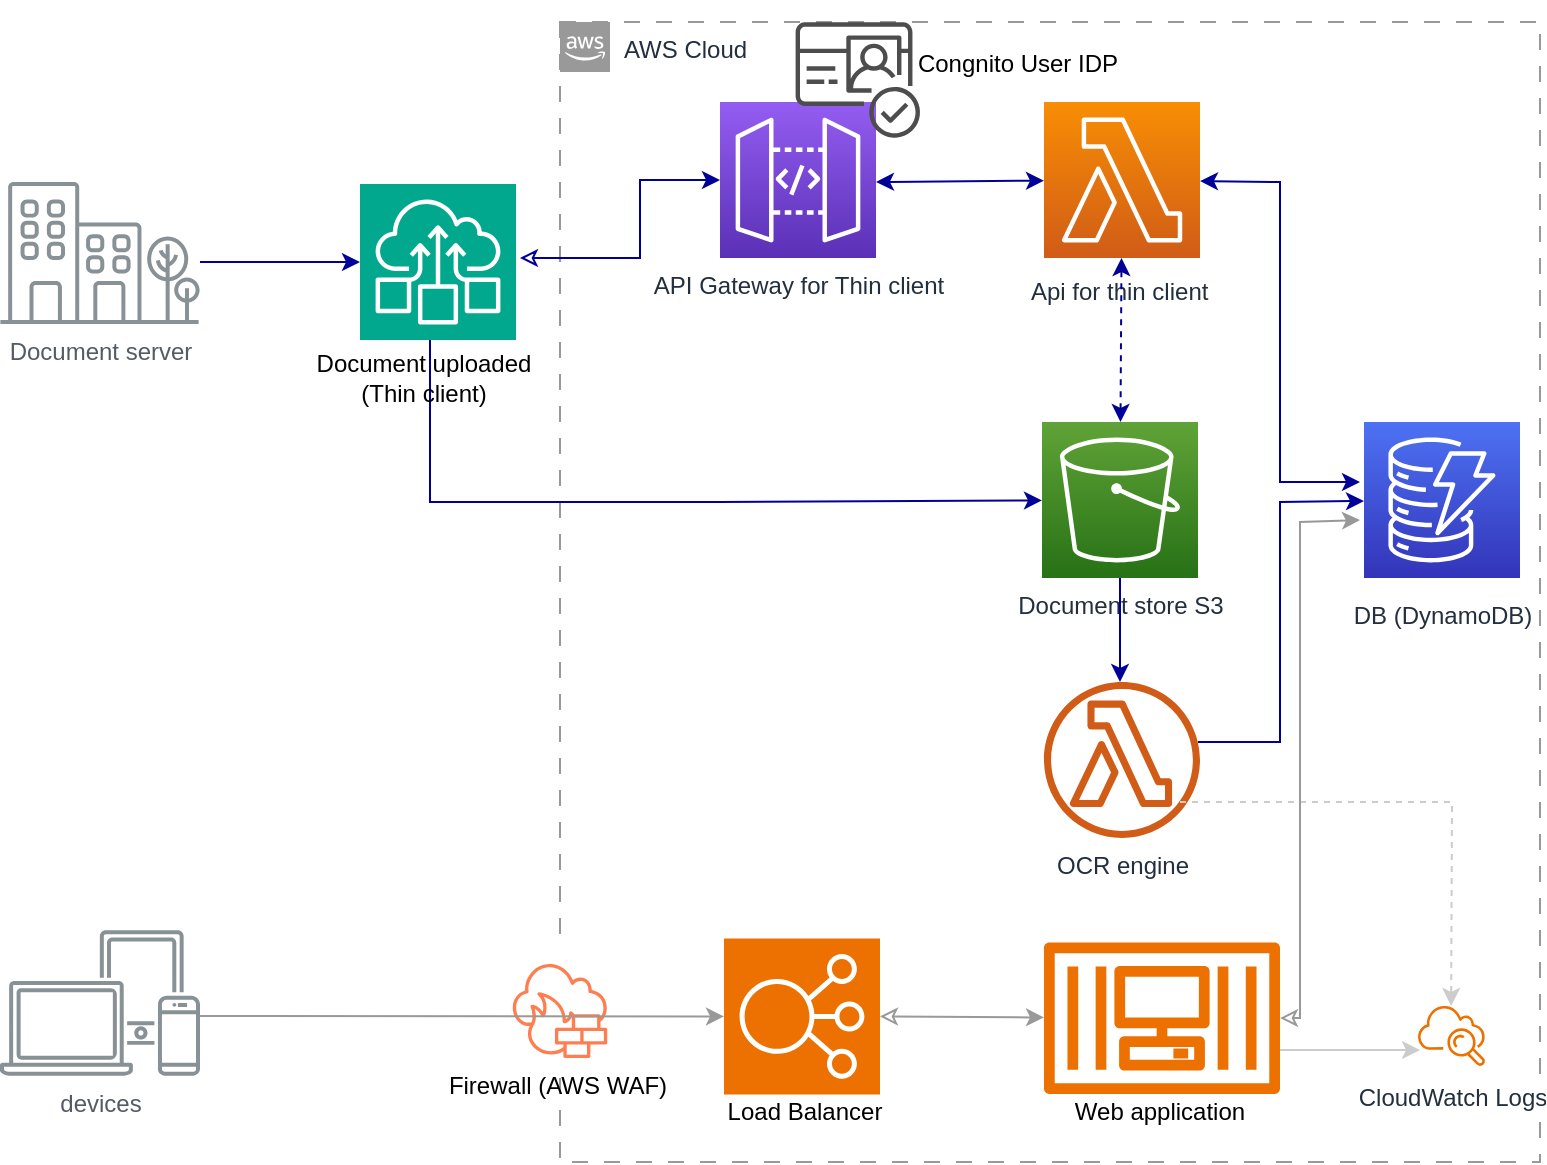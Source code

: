 <mxfile version="26.1.3">
  <diagram id="Vv1NbZEMZsWpCZcSWsKM" name="Page-2">
    <mxGraphModel dx="1050" dy="557" grid="1" gridSize="10" guides="1" tooltips="1" connect="1" arrows="1" fold="1" page="1" pageScale="1" pageWidth="850" pageHeight="1100" math="0" shadow="0">
      <root>
        <mxCell id="0" />
        <mxCell id="1" parent="0" />
        <mxCell id="158pPCrxKKLspClEsifi-2" value="Document server" style="sketch=0;outlineConnect=0;gradientColor=none;fontColor=#545B64;strokeColor=none;fillColor=#879196;dashed=0;verticalLabelPosition=bottom;verticalAlign=top;align=center;html=1;fontSize=12;fontStyle=0;aspect=fixed;shape=mxgraph.aws4.illustration_office_building;pointerEvents=1" vertex="1" parent="1">
          <mxGeometry x="40" y="120" width="100" height="71" as="geometry" />
        </mxCell>
        <mxCell id="158pPCrxKKLspClEsifi-3" value="AWS Cloud" style="points=[[0,0],[0.25,0],[0.5,0],[0.75,0],[1,0],[1,0.25],[1,0.5],[1,0.75],[1,1],[0.75,1],[0.5,1],[0.25,1],[0,1],[0,0.75],[0,0.5],[0,0.25]];outlineConnect=0;gradientColor=none;html=1;whiteSpace=wrap;fontSize=12;fontStyle=0;container=1;pointerEvents=0;collapsible=0;recursiveResize=0;shape=mxgraph.aws4.group;grIcon=mxgraph.aws4.group_aws_cloud_alt;strokeColor=#999999;fillColor=#FFFFFF;verticalAlign=top;align=left;spacingLeft=30;fontColor=#232F3E;dashed=1;dashPattern=8 8;" vertex="1" parent="1">
          <mxGeometry x="320" y="40" width="490" height="570" as="geometry" />
        </mxCell>
        <mxCell id="njyFdUwlN0ClDwQmtPSr-1" value="Api for thin client&amp;nbsp;" style="outlineConnect=0;fontColor=#232F3E;gradientColor=#F78E04;gradientDirection=north;fillColor=#D05C17;strokeColor=#ffffff;dashed=0;verticalLabelPosition=bottom;verticalAlign=top;align=center;html=1;fontSize=12;fontStyle=0;aspect=fixed;shape=mxgraph.aws4.resourceIcon;resIcon=mxgraph.aws4.lambda;labelBackgroundColor=#ffffff;spacingTop=3;" vertex="1" parent="158pPCrxKKLspClEsifi-3">
          <mxGeometry x="242" y="40" width="78" height="78" as="geometry" />
        </mxCell>
        <mxCell id="njyFdUwlN0ClDwQmtPSr-2" value="API Gateway for Thin client" style="outlineConnect=0;fontColor=#232F3E;gradientColor=#945DF2;gradientDirection=north;fillColor=#5A30B5;strokeColor=#ffffff;dashed=0;verticalLabelPosition=bottom;verticalAlign=top;align=center;html=1;fontSize=12;fontStyle=0;aspect=fixed;shape=mxgraph.aws4.resourceIcon;resIcon=mxgraph.aws4.api_gateway;labelBackgroundColor=#ffffff;" vertex="1" parent="158pPCrxKKLspClEsifi-3">
          <mxGeometry x="80" y="40" width="78" height="78" as="geometry" />
        </mxCell>
        <mxCell id="jbn95bQxtc1x2l1gBoyA-1" value="Document store S3" style="outlineConnect=0;fontColor=#232F3E;gradientColor=#60A337;gradientDirection=north;fillColor=#277116;strokeColor=#ffffff;dashed=0;verticalLabelPosition=bottom;verticalAlign=top;align=center;html=1;fontSize=12;fontStyle=0;aspect=fixed;shape=mxgraph.aws4.resourceIcon;resIcon=mxgraph.aws4.s3;labelBackgroundColor=#ffffff;" vertex="1" parent="158pPCrxKKLspClEsifi-3">
          <mxGeometry x="241.0" y="200" width="78" height="78" as="geometry" />
        </mxCell>
        <mxCell id="njyFdUwlN0ClDwQmtPSr-9" value="" style="endArrow=classic;startArrow=classic;html=1;rounded=0;strokeColor=#000099;" edge="1" parent="158pPCrxKKLspClEsifi-3" source="njyFdUwlN0ClDwQmtPSr-1">
          <mxGeometry width="50" height="50" relative="1" as="geometry">
            <mxPoint x="190" y="160" as="sourcePoint" />
            <mxPoint x="158" y="80" as="targetPoint" />
          </mxGeometry>
        </mxCell>
        <mxCell id="njyFdUwlN0ClDwQmtPSr-11" value="" style="endArrow=classic;startArrow=classic;html=1;rounded=0;dashed=1;strokeColor=#000099;" edge="1" parent="158pPCrxKKLspClEsifi-3" source="jbn95bQxtc1x2l1gBoyA-1" target="njyFdUwlN0ClDwQmtPSr-1">
          <mxGeometry width="50" height="50" relative="1" as="geometry">
            <mxPoint x="242" y="170" as="sourcePoint" />
            <mxPoint x="292" y="120" as="targetPoint" />
          </mxGeometry>
        </mxCell>
        <mxCell id="Msx91uFPdhwX6RdJTKwl-1" value="DB (DynamoDB)" style="outlineConnect=0;fontColor=#232F3E;gradientColor=#4D72F3;gradientDirection=north;fillColor=#3334B9;strokeColor=#ffffff;dashed=0;verticalLabelPosition=bottom;verticalAlign=top;align=center;html=1;fontSize=12;fontStyle=0;aspect=fixed;shape=mxgraph.aws4.resourceIcon;resIcon=mxgraph.aws4.dynamodb;labelBackgroundColor=#ffffff;spacingTop=5;" vertex="1" parent="158pPCrxKKLspClEsifi-3">
          <mxGeometry x="402.0" y="200" width="78" height="78" as="geometry" />
        </mxCell>
        <mxCell id="Msx91uFPdhwX6RdJTKwl-2" value="" style="endArrow=classic;startArrow=classic;html=1;rounded=0;strokeColor=#000099;" edge="1" parent="158pPCrxKKLspClEsifi-3">
          <mxGeometry width="50" height="50" relative="1" as="geometry">
            <mxPoint x="400" y="230" as="sourcePoint" />
            <mxPoint x="320" y="79.5" as="targetPoint" />
            <Array as="points">
              <mxPoint x="360" y="230" />
              <mxPoint x="360" y="80" />
            </Array>
          </mxGeometry>
        </mxCell>
        <mxCell id="DfaRxXxE8f0Z3Dpd9DO9-1" value="OCR engine" style="outlineConnect=0;fontColor=#232F3E;gradientColor=none;fillColor=#D05C17;strokeColor=none;dashed=0;verticalLabelPosition=bottom;verticalAlign=top;align=center;html=1;fontSize=12;fontStyle=0;aspect=fixed;pointerEvents=1;shape=mxgraph.aws4.lambda_function;labelBackgroundColor=#ffffff;" vertex="1" parent="158pPCrxKKLspClEsifi-3">
          <mxGeometry x="242" y="330" width="78" height="78" as="geometry" />
        </mxCell>
        <mxCell id="DfaRxXxE8f0Z3Dpd9DO9-2" value="" style="endArrow=classic;html=1;rounded=0;strokeColor=#000099;" edge="1" parent="158pPCrxKKLspClEsifi-3" source="jbn95bQxtc1x2l1gBoyA-1">
          <mxGeometry width="50" height="50" relative="1" as="geometry">
            <mxPoint x="360" y="347.5" as="sourcePoint" />
            <mxPoint x="280" y="330" as="targetPoint" />
          </mxGeometry>
        </mxCell>
        <mxCell id="DfaRxXxE8f0Z3Dpd9DO9-5" value="" style="endArrow=classic;html=1;rounded=0;strokeColor=#000099;" edge="1" parent="158pPCrxKKLspClEsifi-3" target="Msx91uFPdhwX6RdJTKwl-1">
          <mxGeometry width="50" height="50" relative="1" as="geometry">
            <mxPoint x="319" y="360" as="sourcePoint" />
            <mxPoint x="369" y="310" as="targetPoint" />
            <Array as="points">
              <mxPoint x="360" y="360" />
              <mxPoint x="360" y="240" />
            </Array>
          </mxGeometry>
        </mxCell>
        <mxCell id="-Jiu6FBqfyo3cjSc5E-o-1" value="CloudWatch Logs" style="outlineConnect=0;fontColor=#232F3E;gradientColor=none;gradientDirection=north;fillColor=#ED7100;strokeColor=none;dashed=0;verticalLabelPosition=bottom;verticalAlign=top;align=center;html=1;fontSize=12;fontStyle=0;aspect=fixed;shape=mxgraph.aws4.cloudwatch;labelBackgroundColor=#ffffff;" vertex="1" parent="158pPCrxKKLspClEsifi-3">
          <mxGeometry x="428.5" y="490" width="34" height="34" as="geometry" />
        </mxCell>
        <mxCell id="OY--XhJ_mkQJr9mQaDaB-2" value="" style="sketch=0;outlineConnect=0;fontColor=#232F3E;gradientColor=none;fillColor=#ED7100;strokeColor=none;dashed=0;verticalLabelPosition=bottom;verticalAlign=top;align=center;html=1;fontSize=12;fontStyle=0;aspect=fixed;pointerEvents=1;shape=mxgraph.aws4.container_3;" vertex="1" parent="158pPCrxKKLspClEsifi-3">
          <mxGeometry x="242" y="460" width="118" height="76.21" as="geometry" />
        </mxCell>
        <mxCell id="OY--XhJ_mkQJr9mQaDaB-8" value="" style="sketch=0;points=[[0,0,0],[0.25,0,0],[0.5,0,0],[0.75,0,0],[1,0,0],[0,1,0],[0.25,1,0],[0.5,1,0],[0.75,1,0],[1,1,0],[0,0.25,0],[0,0.5,0],[0,0.75,0],[1,0.25,0],[1,0.5,0],[1,0.75,0]];outlineConnect=0;fontColor=#232F3E;fillColor=default;strokeColor=#FF7E51;dashed=0;verticalLabelPosition=bottom;verticalAlign=top;align=center;html=1;fontSize=12;fontStyle=0;aspect=fixed;shape=mxgraph.aws4.resourceIcon;resIcon=mxgraph.aws4.network_firewall;" vertex="1" parent="158pPCrxKKLspClEsifi-3">
          <mxGeometry x="-30" y="464" width="60" height="60" as="geometry" />
        </mxCell>
        <mxCell id="OY--XhJ_mkQJr9mQaDaB-9" value="" style="sketch=0;points=[[0,0,0],[0.25,0,0],[0.5,0,0],[0.75,0,0],[1,0,0],[0,1,0],[0.25,1,0],[0.5,1,0],[0.75,1,0],[1,1,0],[0,0.25,0],[0,0.5,0],[0,0.75,0],[1,0.25,0],[1,0.5,0],[1,0.75,0]];outlineConnect=0;fontColor=#232F3E;fillColor=#ED7100;strokeColor=#ffffff;dashed=0;verticalLabelPosition=bottom;verticalAlign=top;align=center;html=1;fontSize=12;fontStyle=0;aspect=fixed;shape=mxgraph.aws4.resourceIcon;resIcon=mxgraph.aws4.elastic_load_balancing;gradientColor=none;" vertex="1" parent="158pPCrxKKLspClEsifi-3">
          <mxGeometry x="82" y="458.21" width="78" height="78" as="geometry" />
        </mxCell>
        <mxCell id="OY--XhJ_mkQJr9mQaDaB-13" value="" style="endArrow=classic;html=1;rounded=0;exitX=1;exitY=0.5;exitDx=0;exitDy=0;exitPerimeter=0;startArrow=classic;startFill=0;strokeColor=#999999;" edge="1" parent="158pPCrxKKLspClEsifi-3" source="OY--XhJ_mkQJr9mQaDaB-9" target="OY--XhJ_mkQJr9mQaDaB-2">
          <mxGeometry width="50" height="50" relative="1" as="geometry">
            <mxPoint x="160" y="500" as="sourcePoint" />
            <mxPoint x="210" y="450" as="targetPoint" />
          </mxGeometry>
        </mxCell>
        <mxCell id="OY--XhJ_mkQJr9mQaDaB-14" value="" style="endArrow=classic;html=1;rounded=0;dashed=1;strokeColor=#CCCCCC;" edge="1" parent="158pPCrxKKLspClEsifi-3" target="-Jiu6FBqfyo3cjSc5E-o-1">
          <mxGeometry width="50" height="50" relative="1" as="geometry">
            <mxPoint x="310" y="390" as="sourcePoint" />
            <mxPoint x="360" y="340" as="targetPoint" />
            <Array as="points">
              <mxPoint x="446" y="390" />
            </Array>
          </mxGeometry>
        </mxCell>
        <mxCell id="OY--XhJ_mkQJr9mQaDaB-15" value="" style="endArrow=classic;html=1;rounded=0;strokeColor=#CCCCCC;" edge="1" parent="158pPCrxKKLspClEsifi-3">
          <mxGeometry width="50" height="50" relative="1" as="geometry">
            <mxPoint x="360" y="514" as="sourcePoint" />
            <mxPoint x="430" y="514" as="targetPoint" />
          </mxGeometry>
        </mxCell>
        <mxCell id="OY--XhJ_mkQJr9mQaDaB-25" value="Load Balancer" style="text;html=1;align=center;verticalAlign=middle;whiteSpace=wrap;rounded=0;" vertex="1" parent="158pPCrxKKLspClEsifi-3">
          <mxGeometry x="81" y="536" width="83" height="18" as="geometry" />
        </mxCell>
        <mxCell id="OY--XhJ_mkQJr9mQaDaB-26" value="Web application" style="text;html=1;align=center;verticalAlign=middle;whiteSpace=wrap;rounded=0;" vertex="1" parent="158pPCrxKKLspClEsifi-3">
          <mxGeometry x="250" y="536.21" width="100" height="18" as="geometry" />
        </mxCell>
        <mxCell id="GC7OMplo_J3F8Dm7PTwP-1" value="" style="outlineConnect=0;fontColor=#232F3E;gradientColor=#F54749;gradientDirection=north;fillColor=none;strokeColor=#4D4D4D;dashed=0;verticalLabelPosition=bottom;verticalAlign=top;align=center;html=1;fontSize=12;fontStyle=0;aspect=fixed;shape=mxgraph.aws4.resourceIcon;resIcon=mxgraph.aws4.cognito;labelBackgroundColor=#ffffff;" vertex="1" parent="158pPCrxKKLspClEsifi-3">
          <mxGeometry x="110" y="-10" width="78" height="78" as="geometry" />
        </mxCell>
        <mxCell id="GC7OMplo_J3F8Dm7PTwP-2" value="Congnito User IDP" style="text;html=1;align=center;verticalAlign=middle;whiteSpace=wrap;rounded=0;" vertex="1" parent="158pPCrxKKLspClEsifi-3">
          <mxGeometry x="164" y="6" width="130" height="30" as="geometry" />
        </mxCell>
        <mxCell id="njyFdUwlN0ClDwQmtPSr-7" value="" style="endArrow=classic;html=1;rounded=0;entryX=0;entryY=0.642;entryDx=0;entryDy=0;entryPerimeter=0;strokeColor=#000099;" edge="1" parent="1">
          <mxGeometry width="50" height="50" relative="1" as="geometry">
            <mxPoint x="140" y="160" as="sourcePoint" />
            <mxPoint x="220" y="160.037" as="targetPoint" />
          </mxGeometry>
        </mxCell>
        <mxCell id="njyFdUwlN0ClDwQmtPSr-10" value="" style="endArrow=classic;html=1;rounded=0;strokeColor=#000099;" edge="1" parent="1" target="jbn95bQxtc1x2l1gBoyA-1">
          <mxGeometry width="50" height="50" relative="1" as="geometry">
            <mxPoint x="255" y="197.863" as="sourcePoint" />
            <mxPoint x="450" y="300" as="targetPoint" />
            <Array as="points">
              <mxPoint x="255" y="280" />
              <mxPoint x="400" y="280" />
            </Array>
          </mxGeometry>
        </mxCell>
        <mxCell id="VsmMzfT-8_45FoKe_cJj-2" value="" style="endArrow=classic;html=1;rounded=0;strokeColor=#000099;startArrow=classic;startFill=0;" edge="1" parent="1" target="njyFdUwlN0ClDwQmtPSr-2">
          <mxGeometry width="50" height="50" relative="1" as="geometry">
            <mxPoint x="300" y="158" as="sourcePoint" />
            <mxPoint x="320" y="156.292" as="targetPoint" />
            <Array as="points">
              <mxPoint x="360" y="158" />
              <mxPoint x="360" y="119" />
            </Array>
          </mxGeometry>
        </mxCell>
        <mxCell id="OY--XhJ_mkQJr9mQaDaB-1" value="devices" style="sketch=0;outlineConnect=0;gradientColor=none;fontColor=#545B64;strokeColor=none;fillColor=#879196;dashed=0;verticalLabelPosition=bottom;verticalAlign=top;align=center;html=1;fontSize=12;fontStyle=0;aspect=fixed;shape=mxgraph.aws4.illustration_devices;pointerEvents=1" vertex="1" parent="1">
          <mxGeometry x="40" y="494" width="100" height="73" as="geometry" />
        </mxCell>
        <mxCell id="OY--XhJ_mkQJr9mQaDaB-7" value="" style="sketch=0;points=[[0,0,0],[0.25,0,0],[0.5,0,0],[0.75,0,0],[1,0,0],[0,1,0],[0.25,1,0],[0.5,1,0],[0.75,1,0],[1,1,0],[0,0.25,0],[0,0.5,0],[0,0.75,0],[1,0.25,0],[1,0.5,0],[1,0.75,0]];outlineConnect=0;fontColor=#232F3E;fillColor=#01A88D;strokeColor=#ffffff;dashed=0;verticalLabelPosition=bottom;verticalAlign=top;align=center;html=1;fontSize=12;fontStyle=0;aspect=fixed;shape=mxgraph.aws4.resourceIcon;resIcon=mxgraph.aws4.workspaces_thin_client;" vertex="1" parent="1">
          <mxGeometry x="220" y="121" width="78" height="78" as="geometry" />
        </mxCell>
        <mxCell id="OY--XhJ_mkQJr9mQaDaB-10" value="" style="endArrow=classic;html=1;rounded=0;startArrow=classic;startFill=0;strokeColor=#999999;" edge="1" parent="1" source="OY--XhJ_mkQJr9mQaDaB-2">
          <mxGeometry width="50" height="50" relative="1" as="geometry">
            <mxPoint x="649" y="410" as="sourcePoint" />
            <mxPoint x="720" y="289" as="targetPoint" />
            <Array as="points">
              <mxPoint x="690" y="538" />
              <mxPoint x="690" y="410" />
              <mxPoint x="690" y="290" />
            </Array>
          </mxGeometry>
        </mxCell>
        <mxCell id="OY--XhJ_mkQJr9mQaDaB-12" value="" style="endArrow=classic;html=1;rounded=0;entryX=0;entryY=0.5;entryDx=0;entryDy=0;entryPerimeter=0;strokeColor=#999999;" edge="1" parent="1" target="OY--XhJ_mkQJr9mQaDaB-9">
          <mxGeometry width="50" height="50" relative="1" as="geometry">
            <mxPoint x="140" y="537" as="sourcePoint" />
            <mxPoint x="190" y="500" as="targetPoint" />
          </mxGeometry>
        </mxCell>
        <mxCell id="OY--XhJ_mkQJr9mQaDaB-16" value="Document uploaded&lt;br&gt;(Thin client)" style="text;html=1;align=center;verticalAlign=middle;whiteSpace=wrap;rounded=0;" vertex="1" parent="1">
          <mxGeometry x="187" y="203" width="130" height="30" as="geometry" />
        </mxCell>
        <mxCell id="OY--XhJ_mkQJr9mQaDaB-24" value="Firewall (AWS WAF)" style="text;html=1;align=center;verticalAlign=middle;whiteSpace=wrap;rounded=0;" vertex="1" parent="1">
          <mxGeometry x="254" y="557" width="130" height="30" as="geometry" />
        </mxCell>
      </root>
    </mxGraphModel>
  </diagram>
</mxfile>
